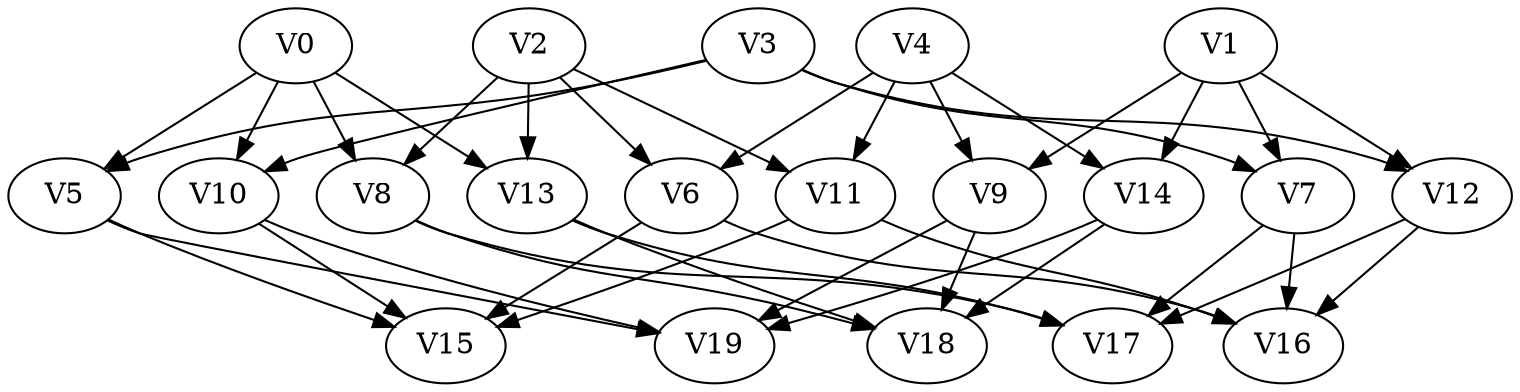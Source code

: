 digraph G {
  V0 -> V5;
  V0 -> V8;
  V0 -> V10;
  V0 -> V13;
  V1 -> V7;
  V1 -> V9;
  V1 -> V12;
  V1 -> V14;
  V2 -> V6;
  V2 -> V8;
  V2 -> V11;
  V2 -> V13;
  V3 -> V5;
  V3 -> V7;
  V3 -> V10;
  V3 -> V12;
  V4 -> V6;
  V4 -> V9;
  V4 -> V11;
  V4 -> V14;
  V5 -> V15;
  V5 -> V19;
  V6 -> V15;
  V6 -> V16;
  V7 -> V16;
  V7 -> V17;
  V8 -> V17;
  V8 -> V18;
  V9 -> V18;
  V9 -> V19;
  V10 -> V15;
  V10 -> V19;
  V11 -> V15;
  V11 -> V16;
  V12 -> V16;
  V12 -> V17;
  V13 -> V17;
  V13 -> V18;
  V14 -> V18;
  V14 -> V19;
}
